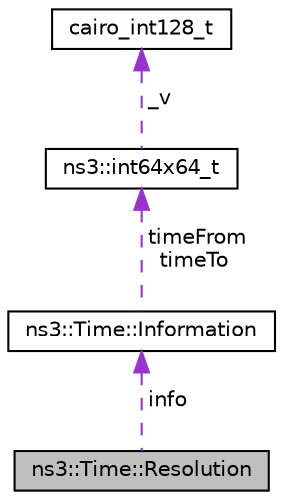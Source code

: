 digraph "ns3::Time::Resolution"
{
 // LATEX_PDF_SIZE
  edge [fontname="Helvetica",fontsize="10",labelfontname="Helvetica",labelfontsize="10"];
  node [fontname="Helvetica",fontsize="10",shape=record];
  Node1 [label="ns3::Time::Resolution",height=0.2,width=0.4,color="black", fillcolor="grey75", style="filled", fontcolor="black",tooltip="Current time unit, and conversion info."];
  Node2 -> Node1 [dir="back",color="darkorchid3",fontsize="10",style="dashed",label=" info" ,fontname="Helvetica"];
  Node2 [label="ns3::Time::Information",height=0.2,width=0.4,color="black", fillcolor="white", style="filled",URL="$structns3_1_1_time_1_1_information.html",tooltip="How to convert between other units and the current unit."];
  Node3 -> Node2 [dir="back",color="darkorchid3",fontsize="10",style="dashed",label=" timeFrom\ntimeTo" ,fontname="Helvetica"];
  Node3 [label="ns3::int64x64_t",height=0.2,width=0.4,color="black", fillcolor="white", style="filled",URL="$classns3_1_1int64x64__t.html",tooltip="High precision numerical type, implementing Q64.64 fixed precision."];
  Node4 -> Node3 [dir="back",color="darkorchid3",fontsize="10",style="dashed",label=" _v" ,fontname="Helvetica"];
  Node4 [label="cairo_int128_t",height=0.2,width=0.4,color="black", fillcolor="white", style="filled",URL="$structcairo__int128__t.html",tooltip=" "];
}
